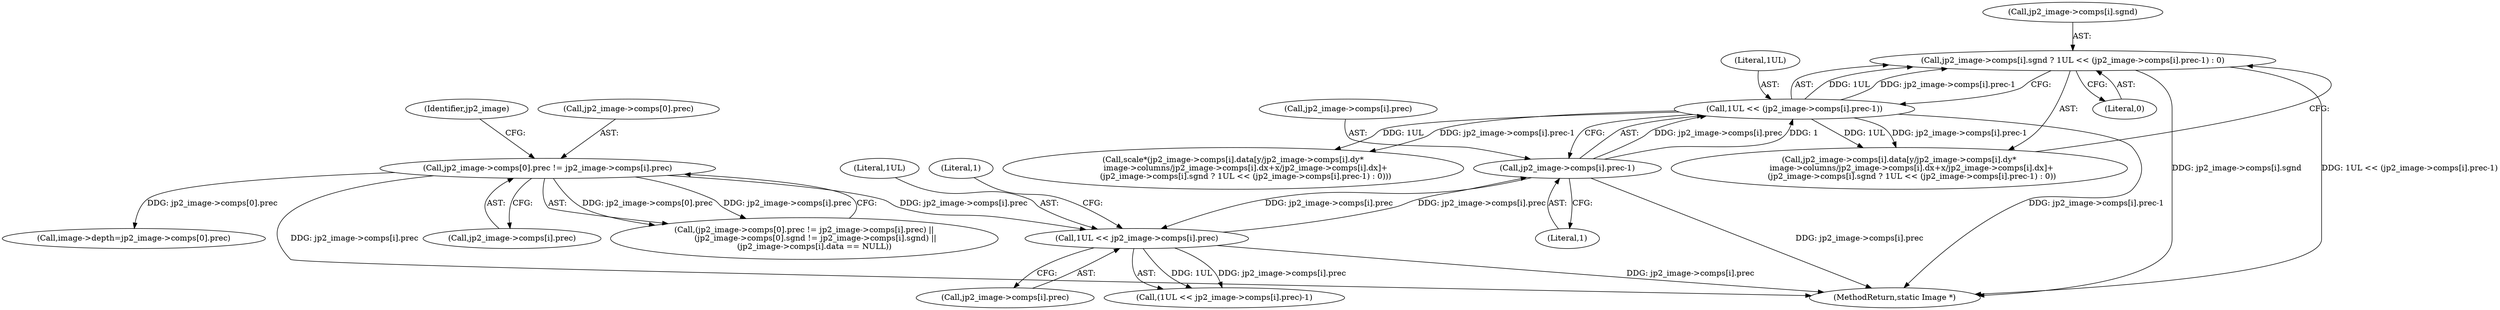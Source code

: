 digraph "0_ImageMagick_b0c5222ce31e8f941fa02ff9c7a040fb2db30dbc@array" {
"1000881" [label="(Call,jp2_image->comps[i].sgnd ? 1UL << (jp2_image->comps[i].prec-1) : 0)"];
"1000889" [label="(Call,1UL << (jp2_image->comps[i].prec-1))"];
"1000891" [label="(Call,jp2_image->comps[i].prec-1)"];
"1000827" [label="(Call,1UL << jp2_image->comps[i].prec)"];
"1000556" [label="(Call,jp2_image->comps[0].prec != jp2_image->comps[i].prec)"];
"1000829" [label="(Call,jp2_image->comps[i].prec)"];
"1000827" [label="(Call,1UL << jp2_image->comps[i].prec)"];
"1000564" [label="(Call,jp2_image->comps[i].prec)"];
"1000889" [label="(Call,1UL << (jp2_image->comps[i].prec-1))"];
"1000891" [label="(Call,jp2_image->comps[i].prec-1)"];
"1000841" [label="(Call,jp2_image->comps[i].data[y/jp2_image->comps[i].dy*\n          image->columns/jp2_image->comps[i].dx+x/jp2_image->comps[i].dx]+\n          (jp2_image->comps[i].sgnd ? 1UL << (jp2_image->comps[i].prec-1) : 0))"];
"1000900" [label="(Literal,0)"];
"1000627" [label="(Call,image->depth=jp2_image->comps[0].prec)"];
"1000828" [label="(Literal,1UL)"];
"1000826" [label="(Call,(1UL << jp2_image->comps[i].prec)-1)"];
"1000836" [label="(Literal,1)"];
"1001016" [label="(MethodReturn,static Image *)"];
"1000576" [label="(Identifier,jp2_image)"];
"1000890" [label="(Literal,1UL)"];
"1000899" [label="(Literal,1)"];
"1000555" [label="(Call,(jp2_image->comps[0].prec != jp2_image->comps[i].prec) ||\n         (jp2_image->comps[0].sgnd != jp2_image->comps[i].sgnd) ||\n        (jp2_image->comps[i].data == NULL))"];
"1000881" [label="(Call,jp2_image->comps[i].sgnd ? 1UL << (jp2_image->comps[i].prec-1) : 0)"];
"1000882" [label="(Call,jp2_image->comps[i].sgnd)"];
"1000556" [label="(Call,jp2_image->comps[0].prec != jp2_image->comps[i].prec)"];
"1000839" [label="(Call,scale*(jp2_image->comps[i].data[y/jp2_image->comps[i].dy*\n          image->columns/jp2_image->comps[i].dx+x/jp2_image->comps[i].dx]+\n          (jp2_image->comps[i].sgnd ? 1UL << (jp2_image->comps[i].prec-1) : 0)))"];
"1000557" [label="(Call,jp2_image->comps[0].prec)"];
"1000892" [label="(Call,jp2_image->comps[i].prec)"];
"1000881" -> "1000841"  [label="AST: "];
"1000881" -> "1000889"  [label="CFG: "];
"1000881" -> "1000900"  [label="CFG: "];
"1000882" -> "1000881"  [label="AST: "];
"1000889" -> "1000881"  [label="AST: "];
"1000900" -> "1000881"  [label="AST: "];
"1000841" -> "1000881"  [label="CFG: "];
"1000881" -> "1001016"  [label="DDG: jp2_image->comps[i].sgnd"];
"1000881" -> "1001016"  [label="DDG: 1UL << (jp2_image->comps[i].prec-1)"];
"1000889" -> "1000881"  [label="DDG: 1UL"];
"1000889" -> "1000881"  [label="DDG: jp2_image->comps[i].prec-1"];
"1000889" -> "1000891"  [label="CFG: "];
"1000890" -> "1000889"  [label="AST: "];
"1000891" -> "1000889"  [label="AST: "];
"1000889" -> "1001016"  [label="DDG: jp2_image->comps[i].prec-1"];
"1000889" -> "1000839"  [label="DDG: 1UL"];
"1000889" -> "1000839"  [label="DDG: jp2_image->comps[i].prec-1"];
"1000889" -> "1000841"  [label="DDG: 1UL"];
"1000889" -> "1000841"  [label="DDG: jp2_image->comps[i].prec-1"];
"1000891" -> "1000889"  [label="DDG: jp2_image->comps[i].prec"];
"1000891" -> "1000889"  [label="DDG: 1"];
"1000891" -> "1000899"  [label="CFG: "];
"1000892" -> "1000891"  [label="AST: "];
"1000899" -> "1000891"  [label="AST: "];
"1000891" -> "1001016"  [label="DDG: jp2_image->comps[i].prec"];
"1000891" -> "1000827"  [label="DDG: jp2_image->comps[i].prec"];
"1000827" -> "1000891"  [label="DDG: jp2_image->comps[i].prec"];
"1000827" -> "1000826"  [label="AST: "];
"1000827" -> "1000829"  [label="CFG: "];
"1000828" -> "1000827"  [label="AST: "];
"1000829" -> "1000827"  [label="AST: "];
"1000836" -> "1000827"  [label="CFG: "];
"1000827" -> "1001016"  [label="DDG: jp2_image->comps[i].prec"];
"1000827" -> "1000826"  [label="DDG: 1UL"];
"1000827" -> "1000826"  [label="DDG: jp2_image->comps[i].prec"];
"1000556" -> "1000827"  [label="DDG: jp2_image->comps[i].prec"];
"1000556" -> "1000555"  [label="AST: "];
"1000556" -> "1000564"  [label="CFG: "];
"1000557" -> "1000556"  [label="AST: "];
"1000564" -> "1000556"  [label="AST: "];
"1000576" -> "1000556"  [label="CFG: "];
"1000555" -> "1000556"  [label="CFG: "];
"1000556" -> "1001016"  [label="DDG: jp2_image->comps[i].prec"];
"1000556" -> "1000555"  [label="DDG: jp2_image->comps[0].prec"];
"1000556" -> "1000555"  [label="DDG: jp2_image->comps[i].prec"];
"1000556" -> "1000627"  [label="DDG: jp2_image->comps[0].prec"];
}

